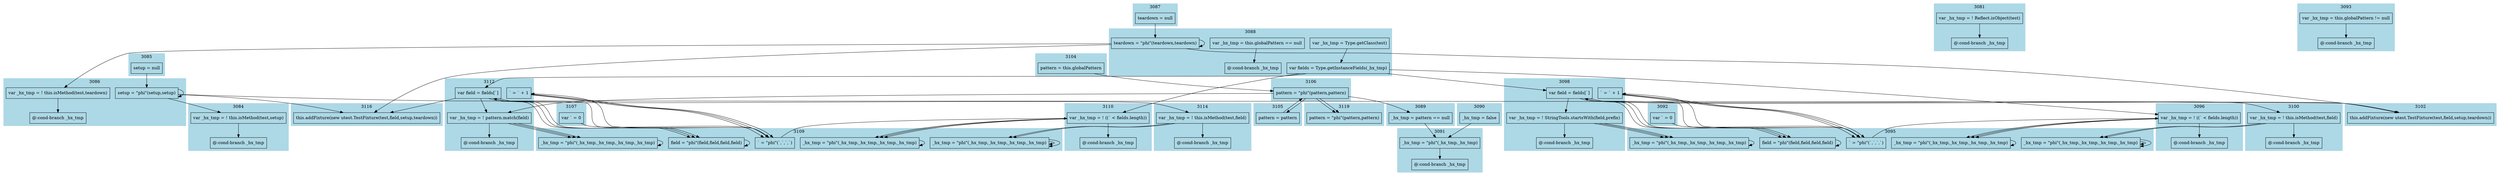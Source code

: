 digraph graphname {
e3086_true_0 -> e3086_true_0;
e3086_true_0 -> e3084_false_0;
e3088_true_0 -> e3088_true_0;
e3088_true_0 -> e3086_false_0;
e3106_true_0 -> e3105_false_0;
e3106_true_0 -> e3119_true_0;
e3106_true_0 -> e3089_false_0;
e3095_true_1 -> e3095_true_1;
e3095_true_2 -> e3095_true_2;
e3095_true_3 -> e3095_true_3;
e3095_true_4 -> e3095_true_4;
e3109_true_1 -> e3109_true_1;
e3109_true_2 -> e3109_true_2;
e3109_true_3 -> e3109_true_3;
e3109_true_4 -> e3109_true_4;
e3081_false_0 -> e3081_false_1;
e3084_false_0 -> e3084_false_1;
e3085_false_0 -> e3086_true_0;
e3086_true_0 -> e3116_false_0;
e3086_true_0 -> e3102_false_0;
e3086_false_0 -> e3086_false_1;
e3087_false_0 -> e3088_true_0;
e3088_true_0 -> e3116_false_0;
e3088_true_0 -> e3102_false_0;
e3088_false_0 -> e3088_false_1;
e3088_false_1 -> e3112_false_0;
e3088_false_1 -> e3110_false_0;
e3088_false_1 -> e3098_false_0;
e3088_false_1 -> e3096_false_0;
e3088_false_3 -> e3088_false_4;
e3089_false_0 -> e3091_true_0;
e3091_true_0 -> e3091_false_0;
e3092_false_0 -> e3095_true_0;
e3095_true_0 -> e3098_false_1;
e3095_true_0 -> e3098_false_0;
e3095_true_0 -> e3096_false_0;
e3095_true_4 -> e3095_true_4;
e3096_false_0 -> e3095_true_1;
e3096_false_0 -> e3095_true_1;
e3096_false_0 -> e3095_true_1;
e3096_false_0 -> e3096_false_1;
e3098_false_0 -> e3095_true_2;
e3098_false_0 -> e3102_false_0;
e3098_false_0 -> e3095_true_2;
e3098_false_0 -> e3100_false_0;
e3098_false_0 -> e3095_true_2;
e3098_false_0 -> e3098_false_2;
e3098_false_1 -> e3095_true_0;
e3098_false_1 -> e3095_true_0;
e3098_false_1 -> e3095_true_0;
e3098_false_2 -> e3095_true_3;
e3098_false_2 -> e3095_true_3;
e3098_false_2 -> e3095_true_3;
e3098_false_2 -> e3098_false_3;
e3100_false_0 -> e3095_true_4;
e3100_false_0 -> e3095_true_4;
e3100_false_0 -> e3100_false_1;
e3093_false_0 -> e3093_false_1;
e3104_false_0 -> e3106_true_0;
e3106_true_0 -> e3112_false_2;
e3106_true_0 -> e3119_true_0;
e3107_false_0 -> e3109_true_0;
e3109_true_0 -> e3112_false_1;
e3109_true_0 -> e3112_false_0;
e3109_true_0 -> e3110_false_0;
e3109_true_4 -> e3109_true_4;
e3110_false_0 -> e3109_true_1;
e3110_false_0 -> e3109_true_1;
e3110_false_0 -> e3109_true_1;
e3110_false_0 -> e3110_false_1;
e3112_false_0 -> e3109_true_2;
e3112_false_0 -> e3116_false_0;
e3112_false_0 -> e3109_true_2;
e3112_false_0 -> e3114_false_0;
e3112_false_0 -> e3109_true_2;
e3112_false_0 -> e3112_false_2;
e3112_false_1 -> e3109_true_0;
e3112_false_1 -> e3109_true_0;
e3112_false_1 -> e3109_true_0;
e3112_false_2 -> e3109_true_3;
e3112_false_2 -> e3109_true_3;
e3112_false_2 -> e3109_true_3;
e3112_false_2 -> e3112_false_3;
e3114_false_0 -> e3109_true_4;
e3114_false_0 -> e3109_true_4;
e3114_false_0 -> e3114_false_1;
e3105_false_0 -> e3106_true_0;
e3090_false_0 -> e3091_true_0;
subgraph cluster_3119 {
label=3119;
style=filled;
color=lightblue;
e3119_true_0[shape=box,label="pattern = \"phi\"(pattern,pattern)"];
}
subgraph cluster_3116 {
label=3116;
style=filled;
color=lightblue;
e3116_false_0[shape=box,label="this.addFixture(new utest.TestFixture(test,field,setup,teardown))"];
}
subgraph cluster_3114 {
label=3114;
style=filled;
color=lightblue;
e3114_false_1[shape=box,label="@:cond-branch _hx_tmp"];
e3114_false_0[shape=box,label="var _hx_tmp = ! this.isMethod(test,field)"];
}
subgraph cluster_3112 {
label=3112;
style=filled;
color=lightblue;
e3112_false_3[shape=box,label="@:cond-branch _hx_tmp"];
e3112_false_2[shape=box,label="var _hx_tmp = ! pattern.match(field)"];
e3112_false_1[shape=box,label="` = ` + 1"];
e3112_false_0[shape=box,label="var field = fields[`]"];
}
subgraph cluster_3110 {
label=3110;
style=filled;
color=lightblue;
e3110_false_1[shape=box,label="@:cond-branch _hx_tmp"];
e3110_false_0[shape=box,label="var _hx_tmp = ! ((` < fields.length))"];
}
subgraph cluster_3109 {
label=3109;
style=filled;
color=lightblue;
e3109_true_4[shape=box,label="_hx_tmp = \"phi\"(_hx_tmp,_hx_tmp,_hx_tmp,_hx_tmp)"];
e3109_true_3[shape=box,label="_hx_tmp = \"phi\"(_hx_tmp,_hx_tmp,_hx_tmp,_hx_tmp)"];
e3109_true_2[shape=box,label="field = \"phi\"(field,field,field,field)"];
e3109_true_1[shape=box,label="_hx_tmp = \"phi\"(_hx_tmp,_hx_tmp,_hx_tmp,_hx_tmp)"];
e3109_true_0[shape=box,label="` = \"phi\"(`,`,`,`)"];
}
subgraph cluster_3107 {
label=3107;
style=filled;
color=lightblue;
e3107_false_0[shape=box,label="var ` = 0"];
}
subgraph cluster_3106 {
label=3106;
style=filled;
color=lightblue;
e3106_true_0[shape=box,label="pattern = \"phi\"(pattern,pattern)"];
}
subgraph cluster_3105 {
label=3105;
style=filled;
color=lightblue;
e3105_false_0[shape=box,label="pattern = pattern"];
}
subgraph cluster_3104 {
label=3104;
style=filled;
color=lightblue;
e3104_false_0[shape=box,label="pattern = this.globalPattern"];
}
subgraph cluster_3102 {
label=3102;
style=filled;
color=lightblue;
e3102_false_0[shape=box,label="this.addFixture(new utest.TestFixture(test,field,setup,teardown))"];
}
subgraph cluster_3100 {
label=3100;
style=filled;
color=lightblue;
e3100_false_1[shape=box,label="@:cond-branch _hx_tmp"];
e3100_false_0[shape=box,label="var _hx_tmp = ! this.isMethod(test,field)"];
}
subgraph cluster_3098 {
label=3098;
style=filled;
color=lightblue;
e3098_false_3[shape=box,label="@:cond-branch _hx_tmp"];
e3098_false_2[shape=box,label="var _hx_tmp = ! StringTools.startsWith(field,prefix)"];
e3098_false_1[shape=box,label="` = ` + 1"];
e3098_false_0[shape=box,label="var field = fields[`]"];
}
subgraph cluster_3096 {
label=3096;
style=filled;
color=lightblue;
e3096_false_1[shape=box,label="@:cond-branch _hx_tmp"];
e3096_false_0[shape=box,label="var _hx_tmp = ! ((` < fields.length))"];
}
subgraph cluster_3095 {
label=3095;
style=filled;
color=lightblue;
e3095_true_4[shape=box,label="_hx_tmp = \"phi\"(_hx_tmp,_hx_tmp,_hx_tmp,_hx_tmp)"];
e3095_true_3[shape=box,label="_hx_tmp = \"phi\"(_hx_tmp,_hx_tmp,_hx_tmp,_hx_tmp)"];
e3095_true_2[shape=box,label="field = \"phi\"(field,field,field,field)"];
e3095_true_1[shape=box,label="_hx_tmp = \"phi\"(_hx_tmp,_hx_tmp,_hx_tmp,_hx_tmp)"];
e3095_true_0[shape=box,label="` = \"phi\"(`,`,`,`)"];
}
subgraph cluster_3093 {
label=3093;
style=filled;
color=lightblue;
e3093_false_1[shape=box,label="@:cond-branch _hx_tmp"];
e3093_false_0[shape=box,label="var _hx_tmp = this.globalPattern != null"];
}
subgraph cluster_3092 {
label=3092;
style=filled;
color=lightblue;
e3092_false_0[shape=box,label="var ` = 0"];
}
subgraph cluster_3091 {
label=3091;
style=filled;
color=lightblue;
e3091_false_0[shape=box,label="@:cond-branch _hx_tmp"];
e3091_true_0[shape=box,label="_hx_tmp = \"phi\"(_hx_tmp,_hx_tmp)"];
}
subgraph cluster_3090 {
label=3090;
style=filled;
color=lightblue;
e3090_false_0[shape=box,label="_hx_tmp = false"];
}
subgraph cluster_3089 {
label=3089;
style=filled;
color=lightblue;
e3089_false_0[shape=box,label="_hx_tmp = pattern == null"];
}
subgraph cluster_3088 {
label=3088;
style=filled;
color=lightblue;
e3088_false_4[shape=box,label="@:cond-branch _hx_tmp"];
e3088_false_3[shape=box,label="var _hx_tmp = this.globalPattern == null"];
e3088_false_1[shape=box,label="var fields = Type.getInstanceFields(_hx_tmp)"];
e3088_false_0[shape=box,label="var _hx_tmp = Type.getClass(test)"];
e3088_true_0[shape=box,label="teardown = \"phi\"(teardown,teardown)"];
}
subgraph cluster_3087 {
label=3087;
style=filled;
color=lightblue;
e3087_false_0[shape=box,label="teardown = null"];
}
subgraph cluster_3086 {
label=3086;
style=filled;
color=lightblue;
e3086_false_1[shape=box,label="@:cond-branch _hx_tmp"];
e3086_false_0[shape=box,label="var _hx_tmp = ! this.isMethod(test,teardown)"];
e3086_true_0[shape=box,label="setup = \"phi\"(setup,setup)"];
}
subgraph cluster_3085 {
label=3085;
style=filled;
color=lightblue;
e3085_false_0[shape=box,label="setup = null"];
}
subgraph cluster_3084 {
label=3084;
style=filled;
color=lightblue;
e3084_false_1[shape=box,label="@:cond-branch _hx_tmp"];
e3084_false_0[shape=box,label="var _hx_tmp = ! this.isMethod(test,setup)"];
}
subgraph cluster_3081 {
label=3081;
style=filled;
color=lightblue;
e3081_false_1[shape=box,label="@:cond-branch _hx_tmp"];
e3081_false_0[shape=box,label="var _hx_tmp = ! Reflect.isObject(test)"];
}
}
